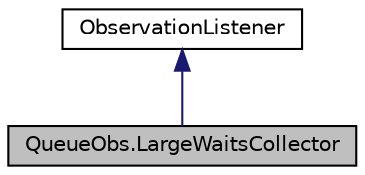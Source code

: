 digraph "QueueObs.LargeWaitsCollector"
{
 // INTERACTIVE_SVG=YES
  bgcolor="transparent";
  edge [fontname="Helvetica",fontsize="10",labelfontname="Helvetica",labelfontsize="10"];
  node [fontname="Helvetica",fontsize="10",shape=record];
  Node0 [label="QueueObs.LargeWaitsCollector",height=0.2,width=0.4,color="black", fillcolor="grey75", style="filled", fontcolor="black"];
  Node1 -> Node0 [dir="back",color="midnightblue",fontsize="10",style="solid",fontname="Helvetica"];
  Node1 [label="ObservationListener",height=0.2,width=0.4,color="black",URL="$d9/d7b/interfaceumontreal_1_1ssj_1_1stat_1_1ObservationListener.html",tooltip="Represents an object that can listen to observations broadcast by statistical probes. "];
}
